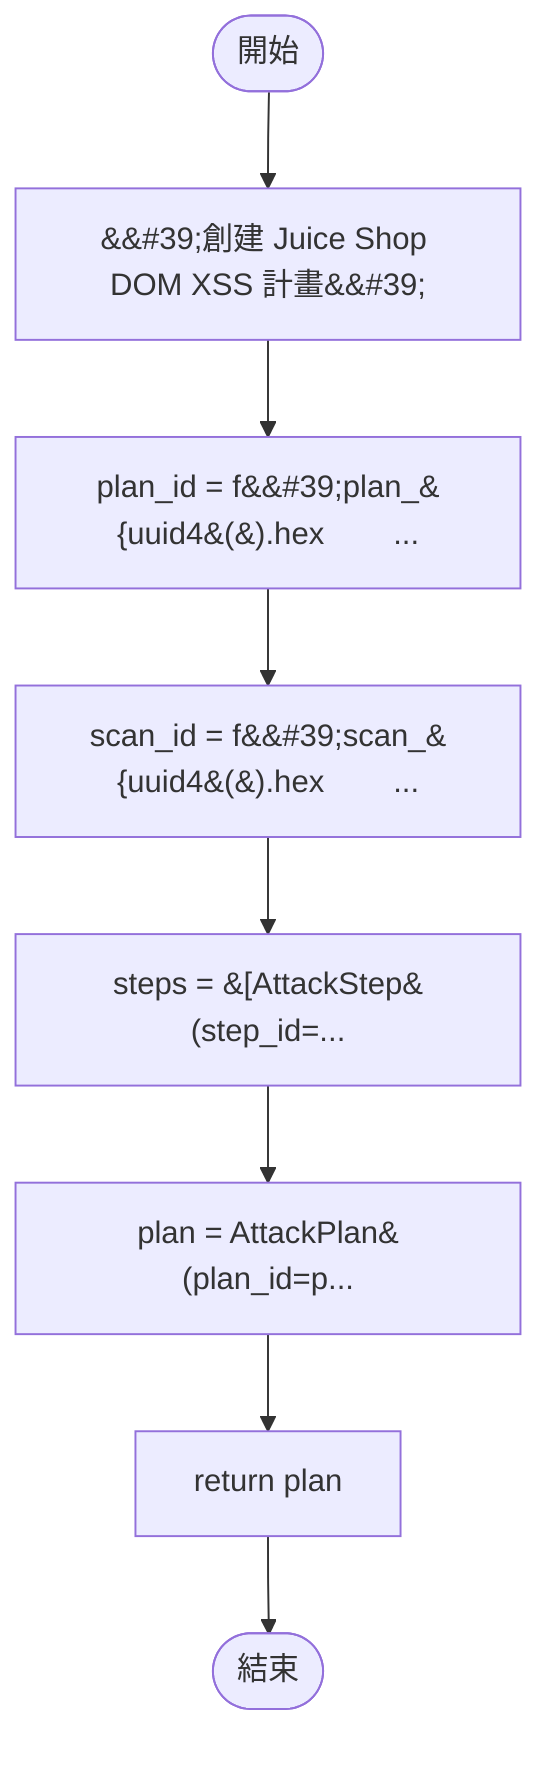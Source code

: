 flowchart TB
    n1([開始])
    n2([結束])
    n3[&amp;&#35;39;創建 Juice Shop DOM XSS 計畫&amp;&#35;39;]
    n4[plan_id = f&amp;&#35;39;plan_&#123;uuid4&#40;&#41;.hex&#9...]
    n5[scan_id = f&amp;&#35;39;scan_&#123;uuid4&#40;&#41;.hex&#9...]
    n6[steps = &#91;AttackStep&#40;step_id=...]
    n7[plan = AttackPlan&#40;plan_id=p...]
    n8[return plan]
    n1 --> n3
    n3 --> n4
    n4 --> n5
    n5 --> n6
    n6 --> n7
    n7 --> n8
    n8 --> n2